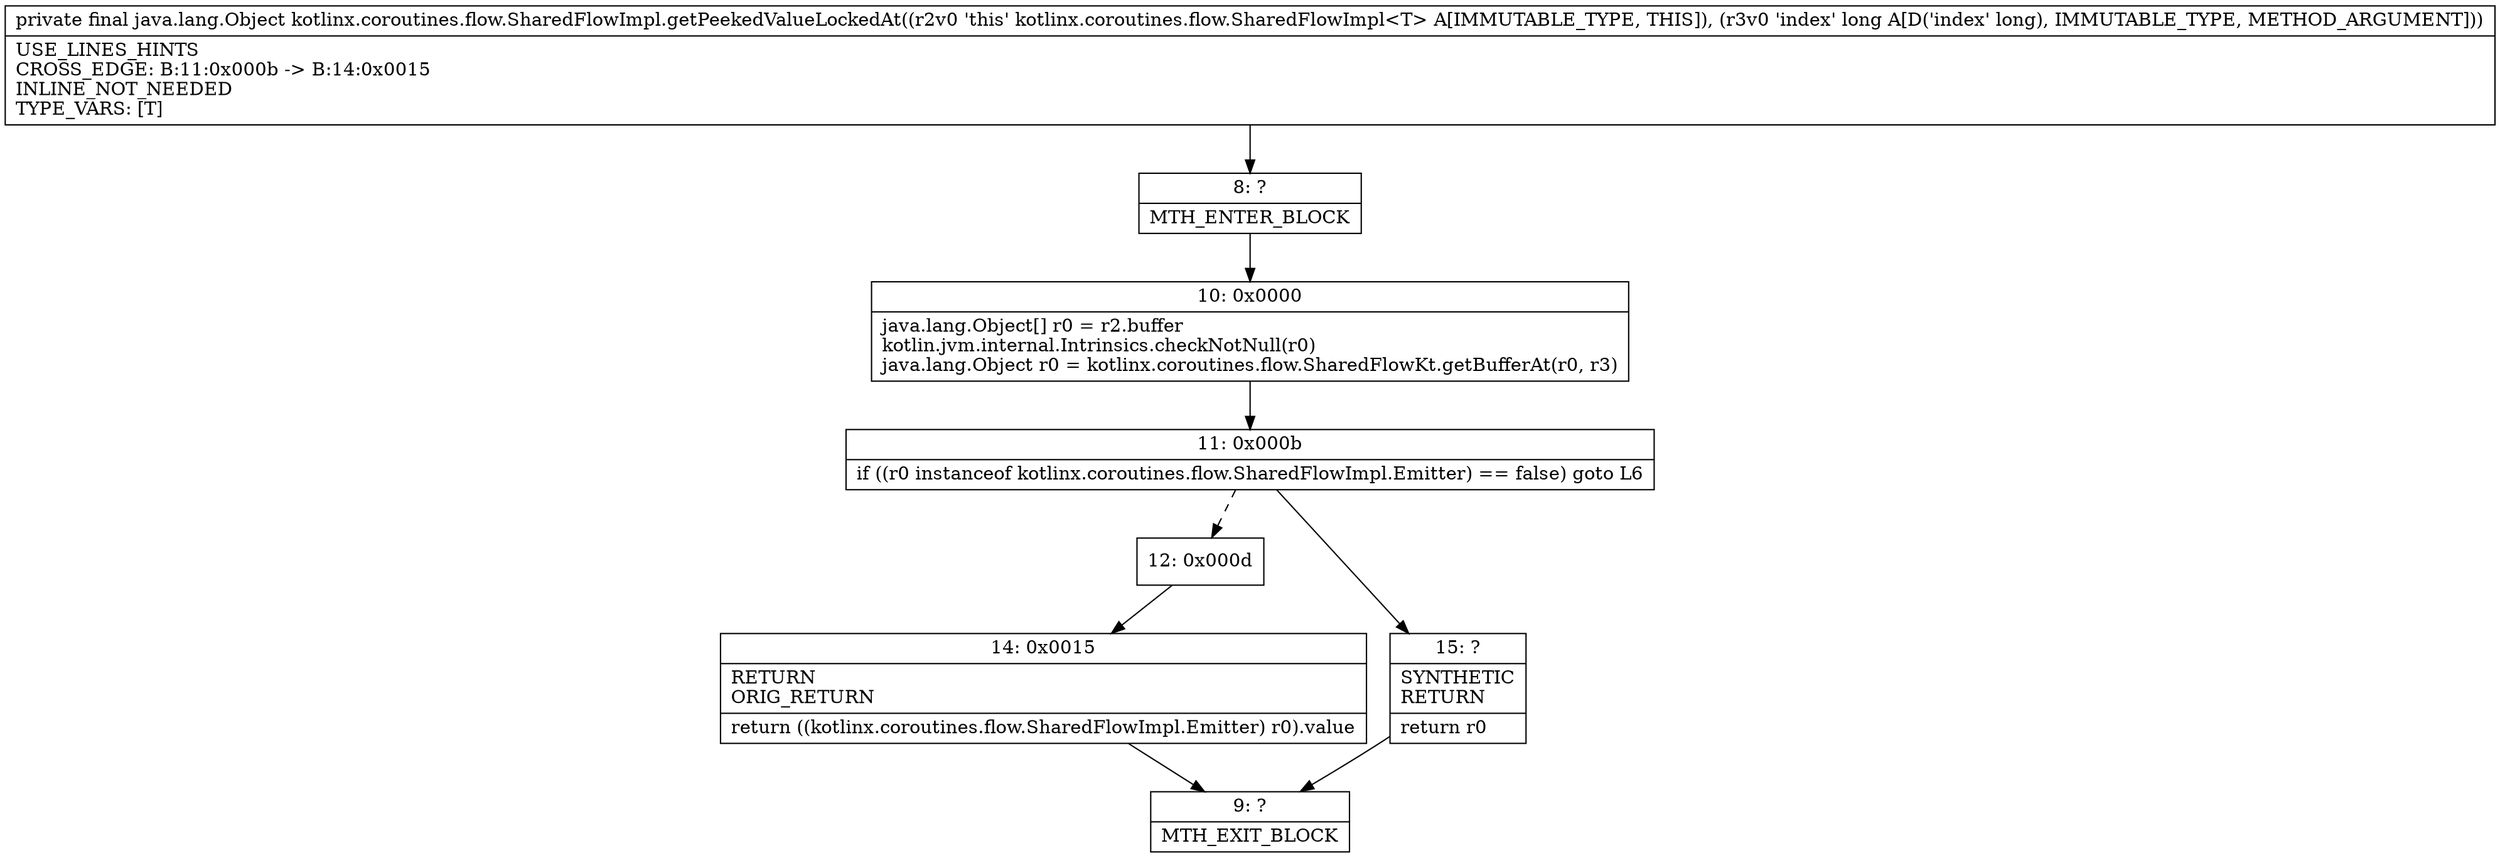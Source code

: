 digraph "CFG forkotlinx.coroutines.flow.SharedFlowImpl.getPeekedValueLockedAt(J)Ljava\/lang\/Object;" {
Node_8 [shape=record,label="{8\:\ ?|MTH_ENTER_BLOCK\l}"];
Node_10 [shape=record,label="{10\:\ 0x0000|java.lang.Object[] r0 = r2.buffer\lkotlin.jvm.internal.Intrinsics.checkNotNull(r0)\ljava.lang.Object r0 = kotlinx.coroutines.flow.SharedFlowKt.getBufferAt(r0, r3)\l}"];
Node_11 [shape=record,label="{11\:\ 0x000b|if ((r0 instanceof kotlinx.coroutines.flow.SharedFlowImpl.Emitter) == false) goto L6\l}"];
Node_12 [shape=record,label="{12\:\ 0x000d}"];
Node_14 [shape=record,label="{14\:\ 0x0015|RETURN\lORIG_RETURN\l|return ((kotlinx.coroutines.flow.SharedFlowImpl.Emitter) r0).value\l}"];
Node_9 [shape=record,label="{9\:\ ?|MTH_EXIT_BLOCK\l}"];
Node_15 [shape=record,label="{15\:\ ?|SYNTHETIC\lRETURN\l|return r0\l}"];
MethodNode[shape=record,label="{private final java.lang.Object kotlinx.coroutines.flow.SharedFlowImpl.getPeekedValueLockedAt((r2v0 'this' kotlinx.coroutines.flow.SharedFlowImpl\<T\> A[IMMUTABLE_TYPE, THIS]), (r3v0 'index' long A[D('index' long), IMMUTABLE_TYPE, METHOD_ARGUMENT]))  | USE_LINES_HINTS\lCROSS_EDGE: B:11:0x000b \-\> B:14:0x0015\lINLINE_NOT_NEEDED\lTYPE_VARS: [T]\l}"];
MethodNode -> Node_8;Node_8 -> Node_10;
Node_10 -> Node_11;
Node_11 -> Node_12[style=dashed];
Node_11 -> Node_15;
Node_12 -> Node_14;
Node_14 -> Node_9;
Node_15 -> Node_9;
}

